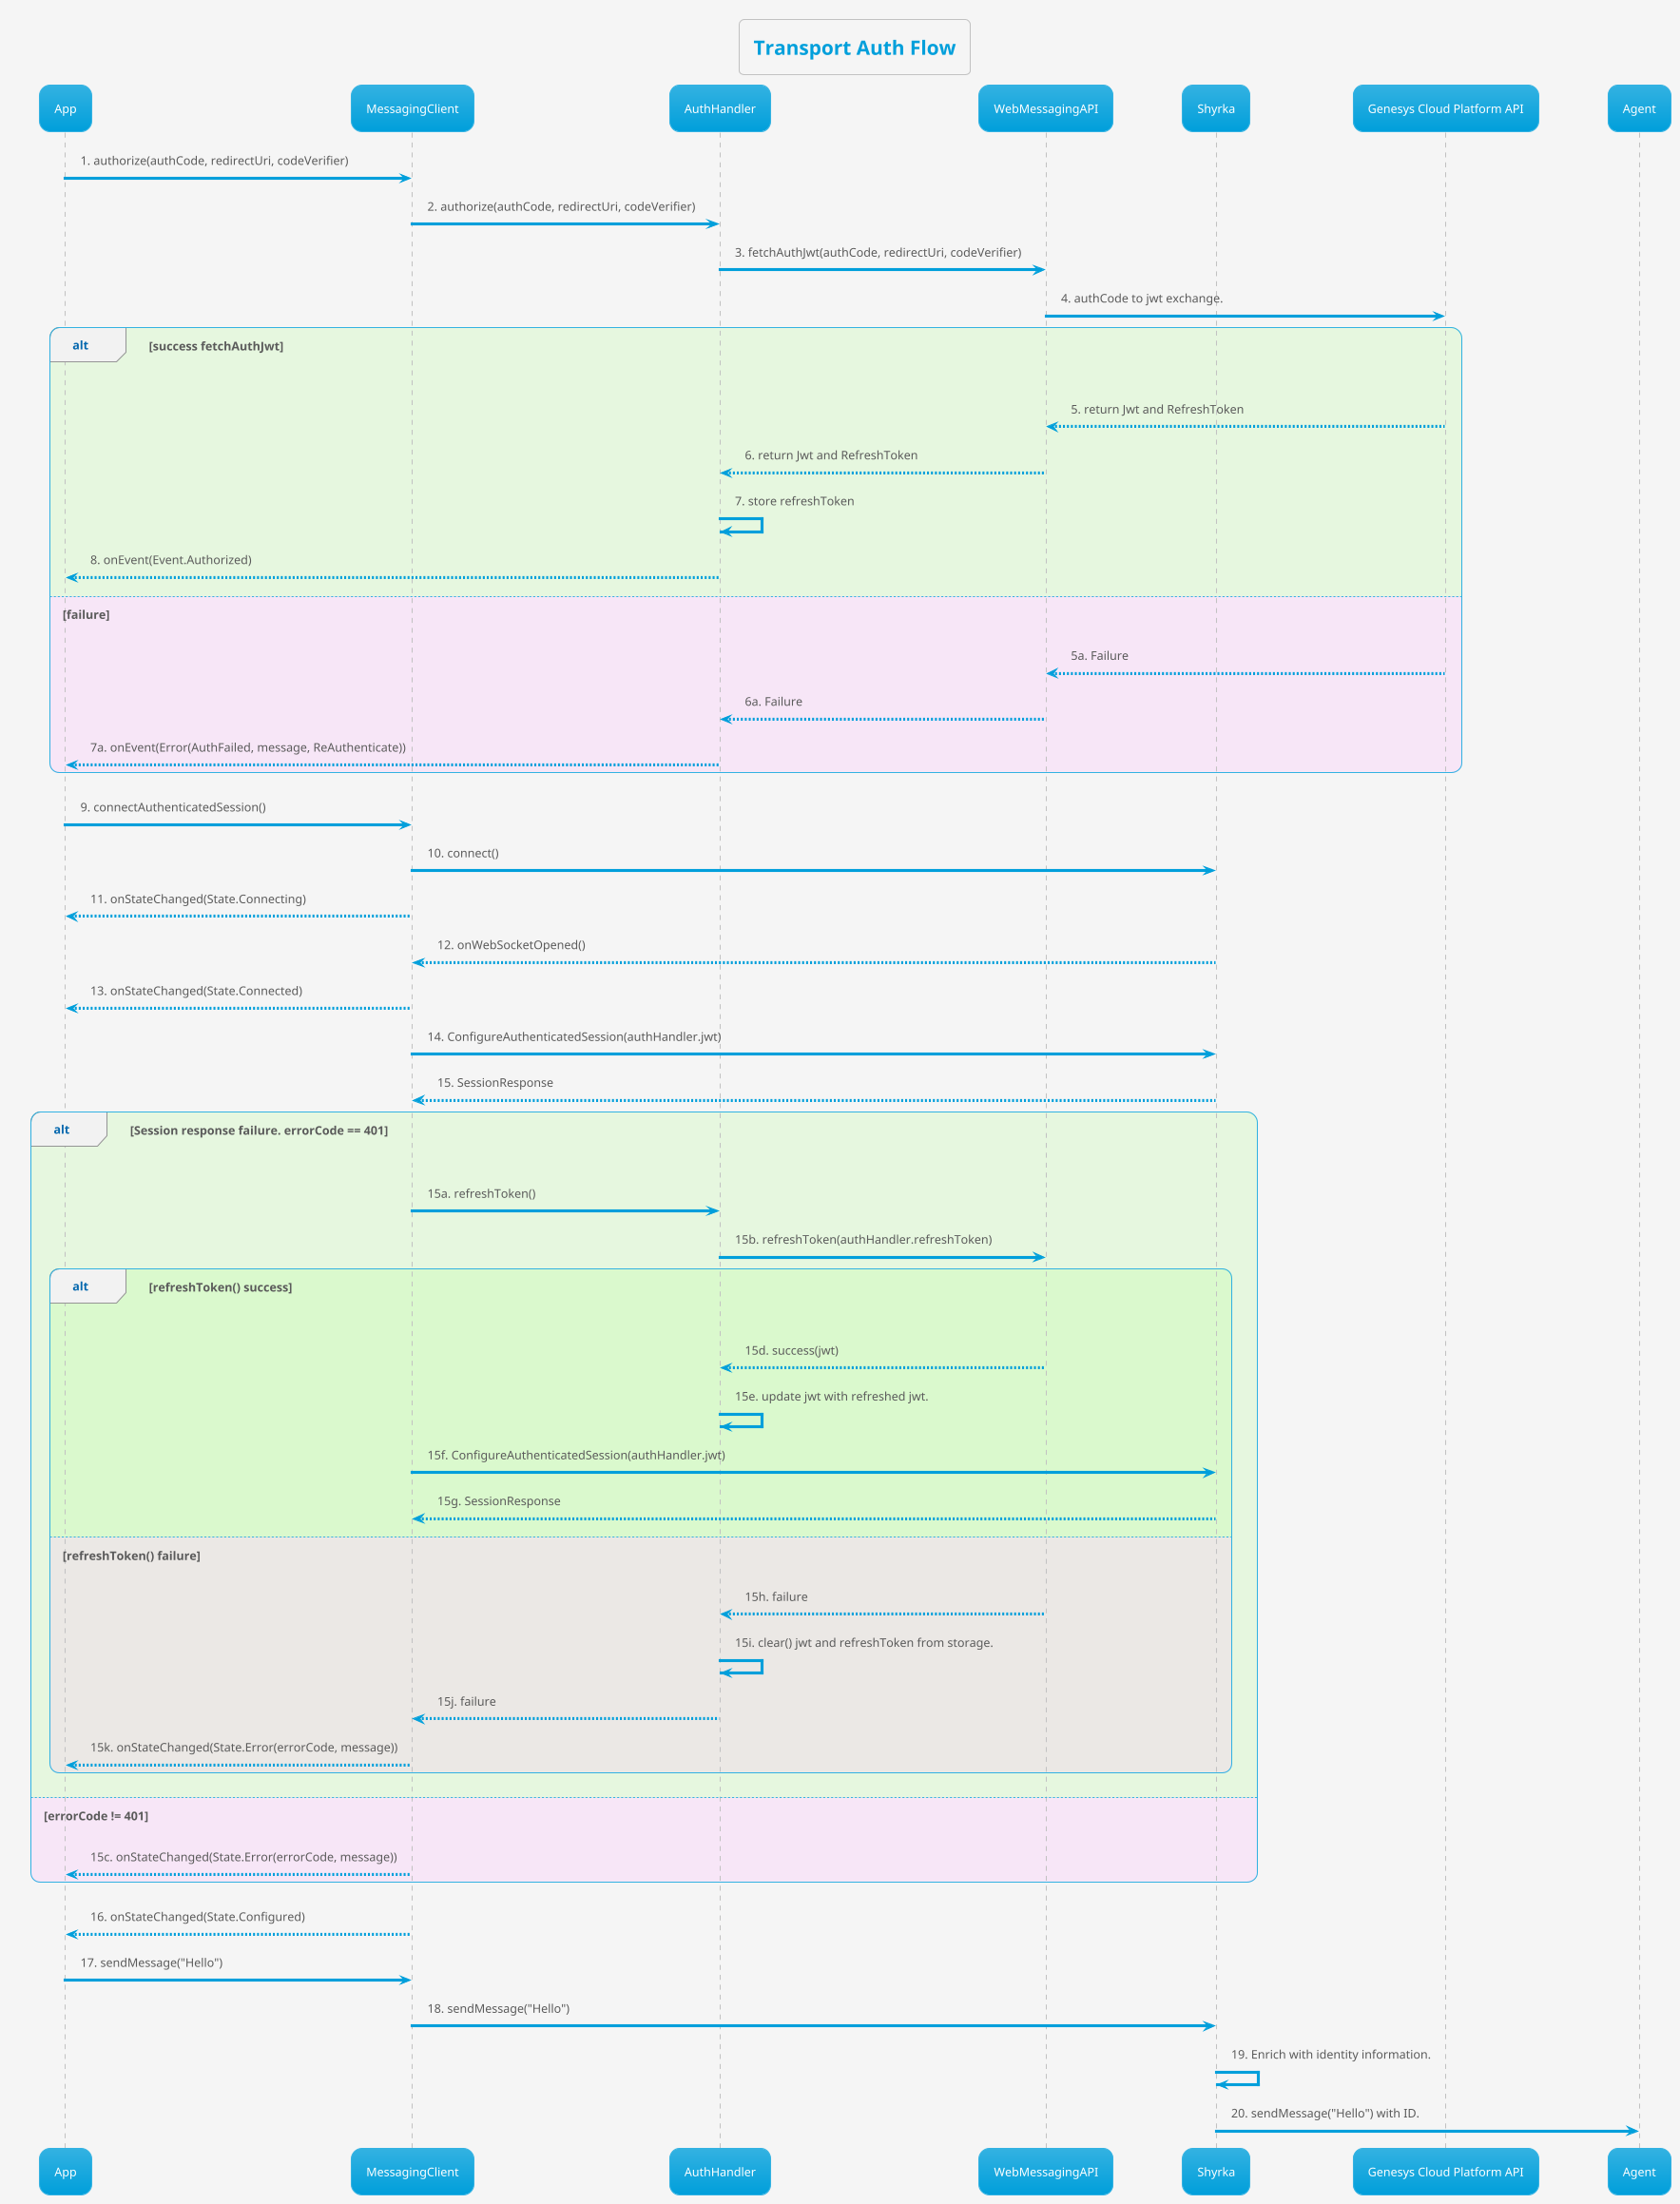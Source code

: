 @startuml
'https://plantuml.com/sequence-diagram

!theme bluegray
!pragma teoz true

skinparam backgroundColor #whitesmoke
title Transport Auth Flow

participant App
participant MessagingClient
participant AuthHandler
participant WebMessagingAPI
participant Shyrka
participant "Genesys Cloud Platform API"
participant Agent

App -> MessagingClient : 1. authorize(authCode, redirectUri, codeVerifier)
MessagingClient -> AuthHandler : 2. authorize(authCode, redirectUri, codeVerifier)
AuthHandler -> WebMessagingAPI : 3. fetchAuthJwt(authCode, redirectUri, codeVerifier)
WebMessagingAPI -> "Genesys Cloud Platform API" : 4. authCode to jwt exchange.
alt #aaff8833 success fetchAuthJwt
    "Genesys Cloud Platform API" --> WebMessagingAPI : 5. return Jwt and RefreshToken
    WebMessagingAPI --> AuthHandler : 6. return Jwt and RefreshToken
    AuthHandler -> AuthHandler : 7. store refreshToken
    AuthHandler --> App : 8. onEvent(Event.Authorized)
else #ffaaff33 failure
    "Genesys Cloud Platform API" --> WebMessagingAPI : 5a. Failure
    WebMessagingAPI --> AuthHandler : 6a. Failure
    AuthHandler --> App : 7a. onEvent(Error(AuthFailed, message, ReAuthenticate))
end

App -> MessagingClient : 9. connectAuthenticatedSession()
MessagingClient -> Shyrka : 10. connect()
MessagingClient --> App : 11. onStateChanged(State.Connecting)
Shyrka --> MessagingClient : 12. onWebSocketOpened()
MessagingClient --> App : 13. onStateChanged(State.Connected)
MessagingClient -> Shyrka : 14. ConfigureAuthenticatedSession(authHandler.jwt)
Shyrka --> MessagingClient : 15. SessionResponse
     alt #aaff8833 Session response failure. errorCode == 401
            MessagingClient -> AuthHandler : 15a. refreshToken()
            AuthHandler -> WebMessagingAPI : 15b. refreshToken(authHandler.refreshToken)
            alt #aaff8833 refreshToken() success
            WebMessagingAPI --> AuthHandler : 15d. success(jwt)
            AuthHandler -> AuthHandler : 15e. update jwt with refreshed jwt.
            MessagingClient -> Shyrka : 15f. ConfigureAuthenticatedSession(authHandler.jwt)
            Shyrka --> MessagingClient : 15g. SessionResponse
            else #ffaaff33 refreshToken() failure
            WebMessagingAPI --> AuthHandler : 15h. failure
            AuthHandler -> AuthHandler : 15i. clear() jwt and refreshToken from storage.
            AuthHandler --> MessagingClient : 15j. failure
            MessagingClient --> App : 15k. onStateChanged(State.Error(errorCode, message))
            end
        else #ffaaff33 errorCode != 401
            MessagingClient --> App : 15c. onStateChanged(State.Error(errorCode, message))
        end

    MessagingClient --> App : 16. onStateChanged(State.Configured)
    App -> MessagingClient : 17. sendMessage("Hello")
    MessagingClient -> Shyrka : 18. sendMessage("Hello")
    Shyrka -> Shyrka : 19. Enrich with identity information.
    Shyrka -> Agent : 20. sendMessage("Hello") with ID.

@enduml
